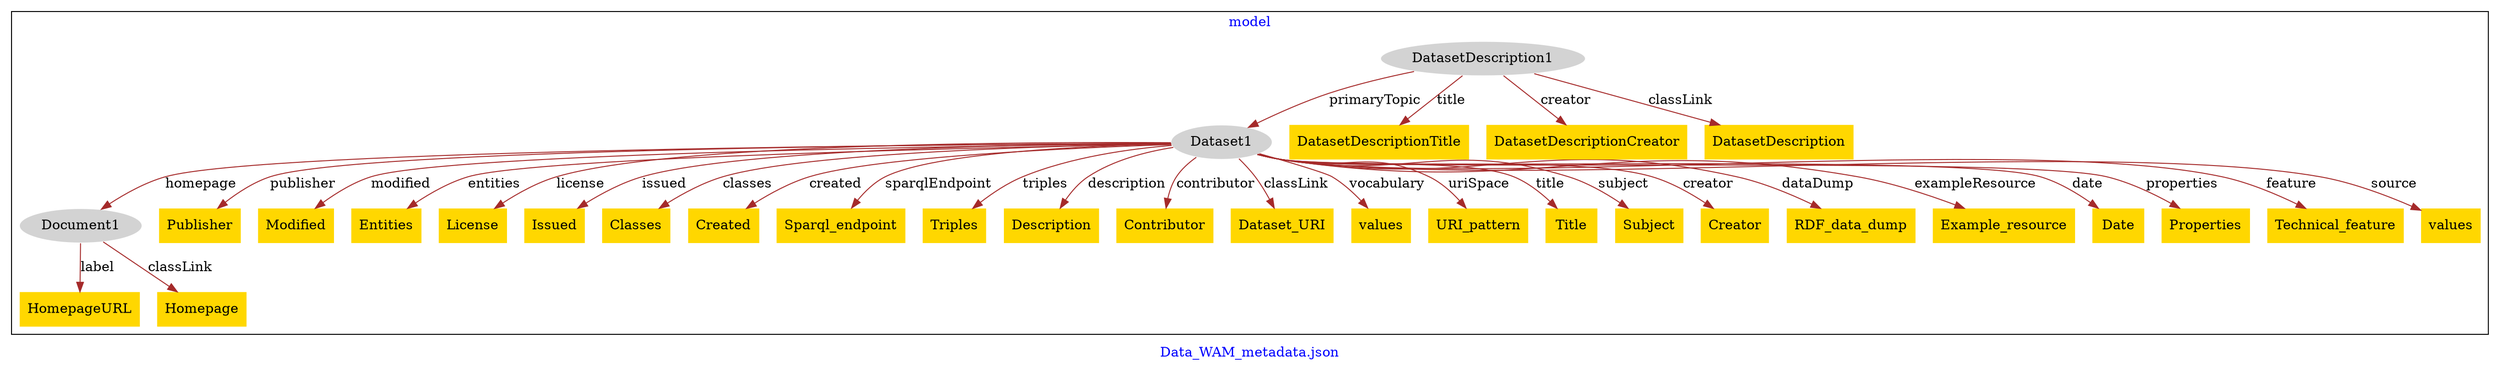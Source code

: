 digraph n0 {
fontcolor="blue"
remincross="true"
label="Data_WAM_metadata.json"
subgraph cluster {
label="model"
n2[style="filled",color="white",fillcolor="lightgray",label="Dataset1"];
n3[style="filled",color="white",fillcolor="lightgray",label="Document1"];
n4[style="filled",color="white",fillcolor="lightgray",label="DatasetDescription1"];
n5[shape="plaintext",style="filled",fillcolor="gold",label="Publisher"];
n6[shape="plaintext",style="filled",fillcolor="gold",label="HomepageURL"];
n7[shape="plaintext",style="filled",fillcolor="gold",label="Modified"];
n8[shape="plaintext",style="filled",fillcolor="gold",label="Entities"];
n9[shape="plaintext",style="filled",fillcolor="gold",label="License"];
n10[shape="plaintext",style="filled",fillcolor="gold",label="Issued"];
n11[shape="plaintext",style="filled",fillcolor="gold",label="Classes"];
n12[shape="plaintext",style="filled",fillcolor="gold",label="DatasetDescriptionTitle"];
n13[shape="plaintext",style="filled",fillcolor="gold",label="Created"];
n14[shape="plaintext",style="filled",fillcolor="gold",label="Sparql_endpoint"];
n15[shape="plaintext",style="filled",fillcolor="gold",label="Homepage"];
n16[shape="plaintext",style="filled",fillcolor="gold",label="Triples"];
n17[shape="plaintext",style="filled",fillcolor="gold",label="Description"];
n18[shape="plaintext",style="filled",fillcolor="gold",label="DatasetDescriptionCreator"];
n19[shape="plaintext",style="filled",fillcolor="gold",label="Contributor"];
n20[shape="plaintext",style="filled",fillcolor="gold",label="Dataset_URI"];
n21[shape="plaintext",style="filled",fillcolor="gold",label="values"];
n22[shape="plaintext",style="filled",fillcolor="gold",label="DatasetDescription"];
n23[shape="plaintext",style="filled",fillcolor="gold",label="URI_pattern"];
n24[shape="plaintext",style="filled",fillcolor="gold",label="Title"];
n25[shape="plaintext",style="filled",fillcolor="gold",label="Subject"];
n26[shape="plaintext",style="filled",fillcolor="gold",label="Creator"];
n27[shape="plaintext",style="filled",fillcolor="gold",label="RDF_data_dump"];
n28[shape="plaintext",style="filled",fillcolor="gold",label="Example_resource"];
n29[shape="plaintext",style="filled",fillcolor="gold",label="Date"];
n30[shape="plaintext",style="filled",fillcolor="gold",label="Properties"];
n31[shape="plaintext",style="filled",fillcolor="gold",label="Technical_feature"];
n32[shape="plaintext",style="filled",fillcolor="gold",label="values"];
}
n2 -> n3[color="brown",fontcolor="black",label="homepage"]
n4 -> n2[color="brown",fontcolor="black",label="primaryTopic"]
n2 -> n5[color="brown",fontcolor="black",label="publisher"]
n3 -> n6[color="brown",fontcolor="black",label="label"]
n2 -> n7[color="brown",fontcolor="black",label="modified"]
n2 -> n8[color="brown",fontcolor="black",label="entities"]
n2 -> n9[color="brown",fontcolor="black",label="license"]
n2 -> n10[color="brown",fontcolor="black",label="issued"]
n2 -> n11[color="brown",fontcolor="black",label="classes"]
n4 -> n12[color="brown",fontcolor="black",label="title"]
n2 -> n13[color="brown",fontcolor="black",label="created"]
n2 -> n14[color="brown",fontcolor="black",label="sparqlEndpoint"]
n3 -> n15[color="brown",fontcolor="black",label="classLink"]
n2 -> n16[color="brown",fontcolor="black",label="triples"]
n2 -> n17[color="brown",fontcolor="black",label="description"]
n4 -> n18[color="brown",fontcolor="black",label="creator"]
n2 -> n19[color="brown",fontcolor="black",label="contributor"]
n2 -> n20[color="brown",fontcolor="black",label="classLink"]
n2 -> n21[color="brown",fontcolor="black",label="vocabulary"]
n4 -> n22[color="brown",fontcolor="black",label="classLink"]
n2 -> n23[color="brown",fontcolor="black",label="uriSpace"]
n2 -> n24[color="brown",fontcolor="black",label="title"]
n2 -> n25[color="brown",fontcolor="black",label="subject"]
n2 -> n26[color="brown",fontcolor="black",label="creator"]
n2 -> n27[color="brown",fontcolor="black",label="dataDump"]
n2 -> n28[color="brown",fontcolor="black",label="exampleResource"]
n2 -> n29[color="brown",fontcolor="black",label="date"]
n2 -> n30[color="brown",fontcolor="black",label="properties"]
n2 -> n31[color="brown",fontcolor="black",label="feature"]
n2 -> n32[color="brown",fontcolor="black",label="source"]
}
